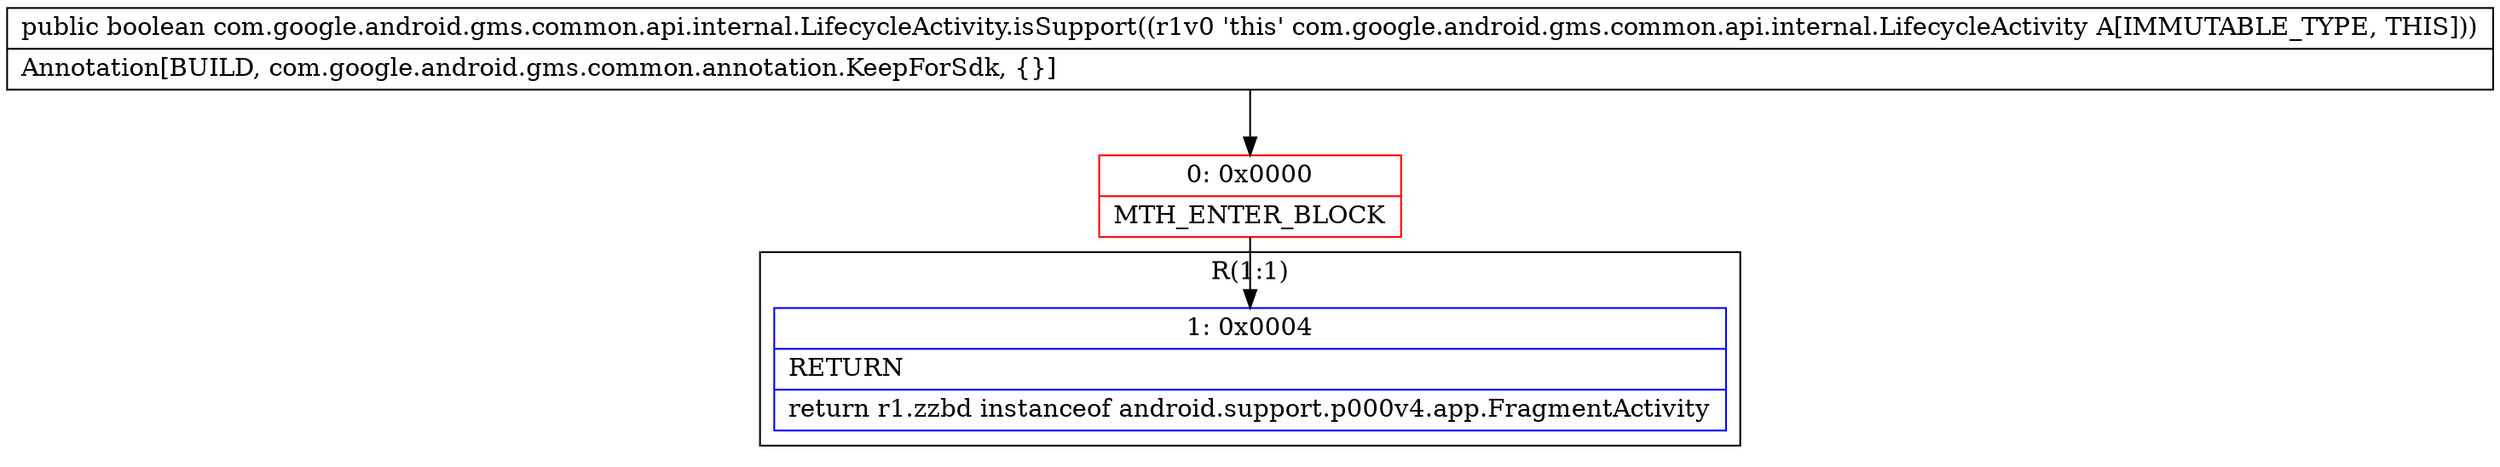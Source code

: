 digraph "CFG forcom.google.android.gms.common.api.internal.LifecycleActivity.isSupport()Z" {
subgraph cluster_Region_201797548 {
label = "R(1:1)";
node [shape=record,color=blue];
Node_1 [shape=record,label="{1\:\ 0x0004|RETURN\l|return r1.zzbd instanceof android.support.p000v4.app.FragmentActivity\l}"];
}
Node_0 [shape=record,color=red,label="{0\:\ 0x0000|MTH_ENTER_BLOCK\l}"];
MethodNode[shape=record,label="{public boolean com.google.android.gms.common.api.internal.LifecycleActivity.isSupport((r1v0 'this' com.google.android.gms.common.api.internal.LifecycleActivity A[IMMUTABLE_TYPE, THIS]))  | Annotation[BUILD, com.google.android.gms.common.annotation.KeepForSdk, \{\}]\l}"];
MethodNode -> Node_0;
Node_0 -> Node_1;
}

